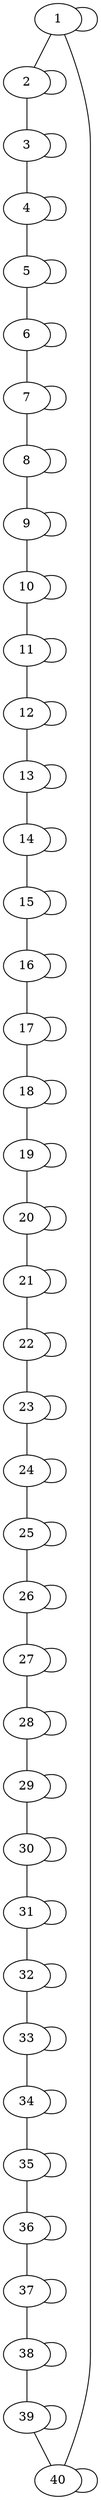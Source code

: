 graph  {
1 [host_bandwidth_down="10 Mbit", host_bandwidth_up="10 Mbit"];
2 [host_bandwidth_down="10 Mbit", host_bandwidth_up="10 Mbit"];
3 [host_bandwidth_down="10 Mbit", host_bandwidth_up="10 Mbit"];
4 [host_bandwidth_down="10 Mbit", host_bandwidth_up="10 Mbit"];
5 [host_bandwidth_down="10 Mbit", host_bandwidth_up="10 Mbit"];
6 [host_bandwidth_down="10 Mbit", host_bandwidth_up="10 Mbit"];
7 [host_bandwidth_down="10 Mbit", host_bandwidth_up="10 Mbit"];
8 [host_bandwidth_down="10 Mbit", host_bandwidth_up="10 Mbit"];
9 [host_bandwidth_down="10 Mbit", host_bandwidth_up="10 Mbit"];
10 [host_bandwidth_down="10 Mbit", host_bandwidth_up="10 Mbit"];
11 [host_bandwidth_down="10 Mbit", host_bandwidth_up="10 Mbit"];
12 [host_bandwidth_down="10 Mbit", host_bandwidth_up="10 Mbit"];
13 [host_bandwidth_down="10 Mbit", host_bandwidth_up="10 Mbit"];
14 [host_bandwidth_down="10 Mbit", host_bandwidth_up="10 Mbit"];
15 [host_bandwidth_down="10 Mbit", host_bandwidth_up="10 Mbit"];
16 [host_bandwidth_down="10 Mbit", host_bandwidth_up="10 Mbit"];
17 [host_bandwidth_down="10 Mbit", host_bandwidth_up="10 Mbit"];
18 [host_bandwidth_down="10 Mbit", host_bandwidth_up="10 Mbit"];
19 [host_bandwidth_down="10 Mbit", host_bandwidth_up="10 Mbit"];
20 [host_bandwidth_down="10 Mbit", host_bandwidth_up="10 Mbit"];
21 [host_bandwidth_down="10 Mbit", host_bandwidth_up="10 Mbit"];
22 [host_bandwidth_down="10 Mbit", host_bandwidth_up="10 Mbit"];
23 [host_bandwidth_down="10 Mbit", host_bandwidth_up="10 Mbit"];
24 [host_bandwidth_down="10 Mbit", host_bandwidth_up="10 Mbit"];
25 [host_bandwidth_down="10 Mbit", host_bandwidth_up="10 Mbit"];
26 [host_bandwidth_down="10 Mbit", host_bandwidth_up="10 Mbit"];
27 [host_bandwidth_down="10 Mbit", host_bandwidth_up="10 Mbit"];
28 [host_bandwidth_down="10 Mbit", host_bandwidth_up="10 Mbit"];
29 [host_bandwidth_down="10 Mbit", host_bandwidth_up="10 Mbit"];
30 [host_bandwidth_down="10 Mbit", host_bandwidth_up="10 Mbit"];
31 [host_bandwidth_down="10 Mbit", host_bandwidth_up="10 Mbit"];
32 [host_bandwidth_down="10 Mbit", host_bandwidth_up="10 Mbit"];
33 [host_bandwidth_down="10 Mbit", host_bandwidth_up="10 Mbit"];
34 [host_bandwidth_down="10 Mbit", host_bandwidth_up="10 Mbit"];
35 [host_bandwidth_down="10 Mbit", host_bandwidth_up="10 Mbit"];
36 [host_bandwidth_down="10 Mbit", host_bandwidth_up="10 Mbit"];
37 [host_bandwidth_down="10 Mbit", host_bandwidth_up="10 Mbit"];
38 [host_bandwidth_down="10 Mbit", host_bandwidth_up="10 Mbit"];
39 [host_bandwidth_down="10 Mbit", host_bandwidth_up="10 Mbit"];
40 [host_bandwidth_down="10 Mbit", host_bandwidth_up="10 Mbit"];
1 -- 1  [latency="10 ms", packet_loss="0.0", weight=0];
1 -- 2  [latency="10 ms", packet_loss="0.0", weight=1];
1 -- 40  [latency="10 ms", packet_loss="0.0", weight=1];
2 -- 2  [latency="10 ms", packet_loss="0.0", weight=0];
2 -- 3  [latency="10 ms", packet_loss="0.0", weight=1];
3 -- 3  [latency="10 ms", packet_loss="0.0", weight=0];
3 -- 4  [latency="10 ms", packet_loss="0.0", weight=1];
4 -- 4  [latency="10 ms", packet_loss="0.0", weight=0];
4 -- 5  [latency="10 ms", packet_loss="0.0", weight=1];
5 -- 5  [latency="10 ms", packet_loss="0.0", weight=0];
5 -- 6  [latency="10 ms", packet_loss="0.0", weight=1];
6 -- 6  [latency="10 ms", packet_loss="0.0", weight=0];
6 -- 7  [latency="10 ms", packet_loss="0.0", weight=1];
7 -- 7  [latency="10 ms", packet_loss="0.0", weight=0];
7 -- 8  [latency="10 ms", packet_loss="0.0", weight=1];
8 -- 8  [latency="10 ms", packet_loss="0.0", weight=0];
8 -- 9  [latency="10 ms", packet_loss="0.0", weight=1];
9 -- 9  [latency="10 ms", packet_loss="0.0", weight=0];
9 -- 10  [latency="10 ms", packet_loss="0.0", weight=1];
10 -- 10  [latency="10 ms", packet_loss="0.0", weight=0];
10 -- 11  [latency="10 ms", packet_loss="0.0", weight=1];
11 -- 11  [latency="10 ms", packet_loss="0.0", weight=0];
11 -- 12  [latency="10 ms", packet_loss="0.0", weight=1];
12 -- 12  [latency="10 ms", packet_loss="0.0", weight=0];
12 -- 13  [latency="10 ms", packet_loss="0.0", weight=1];
13 -- 13  [latency="10 ms", packet_loss="0.0", weight=0];
13 -- 14  [latency="10 ms", packet_loss="0.0", weight=1];
14 -- 14  [latency="10 ms", packet_loss="0.0", weight=0];
14 -- 15  [latency="10 ms", packet_loss="0.0", weight=1];
15 -- 15  [latency="10 ms", packet_loss="0.0", weight=0];
15 -- 16  [latency="10 ms", packet_loss="0.0", weight=1];
16 -- 16  [latency="10 ms", packet_loss="0.0", weight=0];
16 -- 17  [latency="10 ms", packet_loss="0.0", weight=1];
17 -- 17  [latency="10 ms", packet_loss="0.0", weight=0];
17 -- 18  [latency="10 ms", packet_loss="0.0", weight=1];
18 -- 18  [latency="10 ms", packet_loss="0.0", weight=0];
18 -- 19  [latency="10 ms", packet_loss="0.0", weight=1];
19 -- 19  [latency="10 ms", packet_loss="0.0", weight=0];
19 -- 20  [latency="10 ms", packet_loss="0.0", weight=1];
20 -- 20  [latency="10 ms", packet_loss="0.0", weight=0];
20 -- 21  [latency="10 ms", packet_loss="0.0", weight=1];
21 -- 21  [latency="10 ms", packet_loss="0.0", weight=0];
21 -- 22  [latency="10 ms", packet_loss="0.0", weight=1];
22 -- 22  [latency="10 ms", packet_loss="0.0", weight=0];
22 -- 23  [latency="10 ms", packet_loss="0.0", weight=1];
23 -- 23  [latency="10 ms", packet_loss="0.0", weight=0];
23 -- 24  [latency="10 ms", packet_loss="0.0", weight=1];
24 -- 24  [latency="10 ms", packet_loss="0.0", weight=0];
24 -- 25  [latency="10 ms", packet_loss="0.0", weight=1];
25 -- 25  [latency="10 ms", packet_loss="0.0", weight=0];
25 -- 26  [latency="10 ms", packet_loss="0.0", weight=1];
26 -- 26  [latency="10 ms", packet_loss="0.0", weight=0];
26 -- 27  [latency="10 ms", packet_loss="0.0", weight=1];
27 -- 27  [latency="10 ms", packet_loss="0.0", weight=0];
27 -- 28  [latency="10 ms", packet_loss="0.0", weight=1];
28 -- 28  [latency="10 ms", packet_loss="0.0", weight=0];
28 -- 29  [latency="10 ms", packet_loss="0.0", weight=1];
29 -- 29  [latency="10 ms", packet_loss="0.0", weight=0];
29 -- 30  [latency="10 ms", packet_loss="0.0", weight=1];
30 -- 30  [latency="10 ms", packet_loss="0.0", weight=0];
30 -- 31  [latency="10 ms", packet_loss="0.0", weight=1];
31 -- 31  [latency="10 ms", packet_loss="0.0", weight=0];
31 -- 32  [latency="10 ms", packet_loss="0.0", weight=1];
32 -- 32  [latency="10 ms", packet_loss="0.0", weight=0];
32 -- 33  [latency="10 ms", packet_loss="0.0", weight=1];
33 -- 33  [latency="10 ms", packet_loss="0.0", weight=0];
33 -- 34  [latency="10 ms", packet_loss="0.0", weight=1];
34 -- 34  [latency="10 ms", packet_loss="0.0", weight=0];
34 -- 35  [latency="10 ms", packet_loss="0.0", weight=1];
35 -- 35  [latency="10 ms", packet_loss="0.0", weight=0];
35 -- 36  [latency="10 ms", packet_loss="0.0", weight=1];
36 -- 36  [latency="10 ms", packet_loss="0.0", weight=0];
36 -- 37  [latency="10 ms", packet_loss="0.0", weight=1];
37 -- 37  [latency="10 ms", packet_loss="0.0", weight=0];
37 -- 38  [latency="10 ms", packet_loss="0.0", weight=1];
38 -- 38  [latency="10 ms", packet_loss="0.0", weight=0];
38 -- 39  [latency="10 ms", packet_loss="0.0", weight=1];
39 -- 39  [latency="10 ms", packet_loss="0.0", weight=0];
39 -- 40  [latency="10 ms", packet_loss="0.0", weight=1];
40 -- 40  [latency="10 ms", packet_loss="0.0", weight=0];
}
